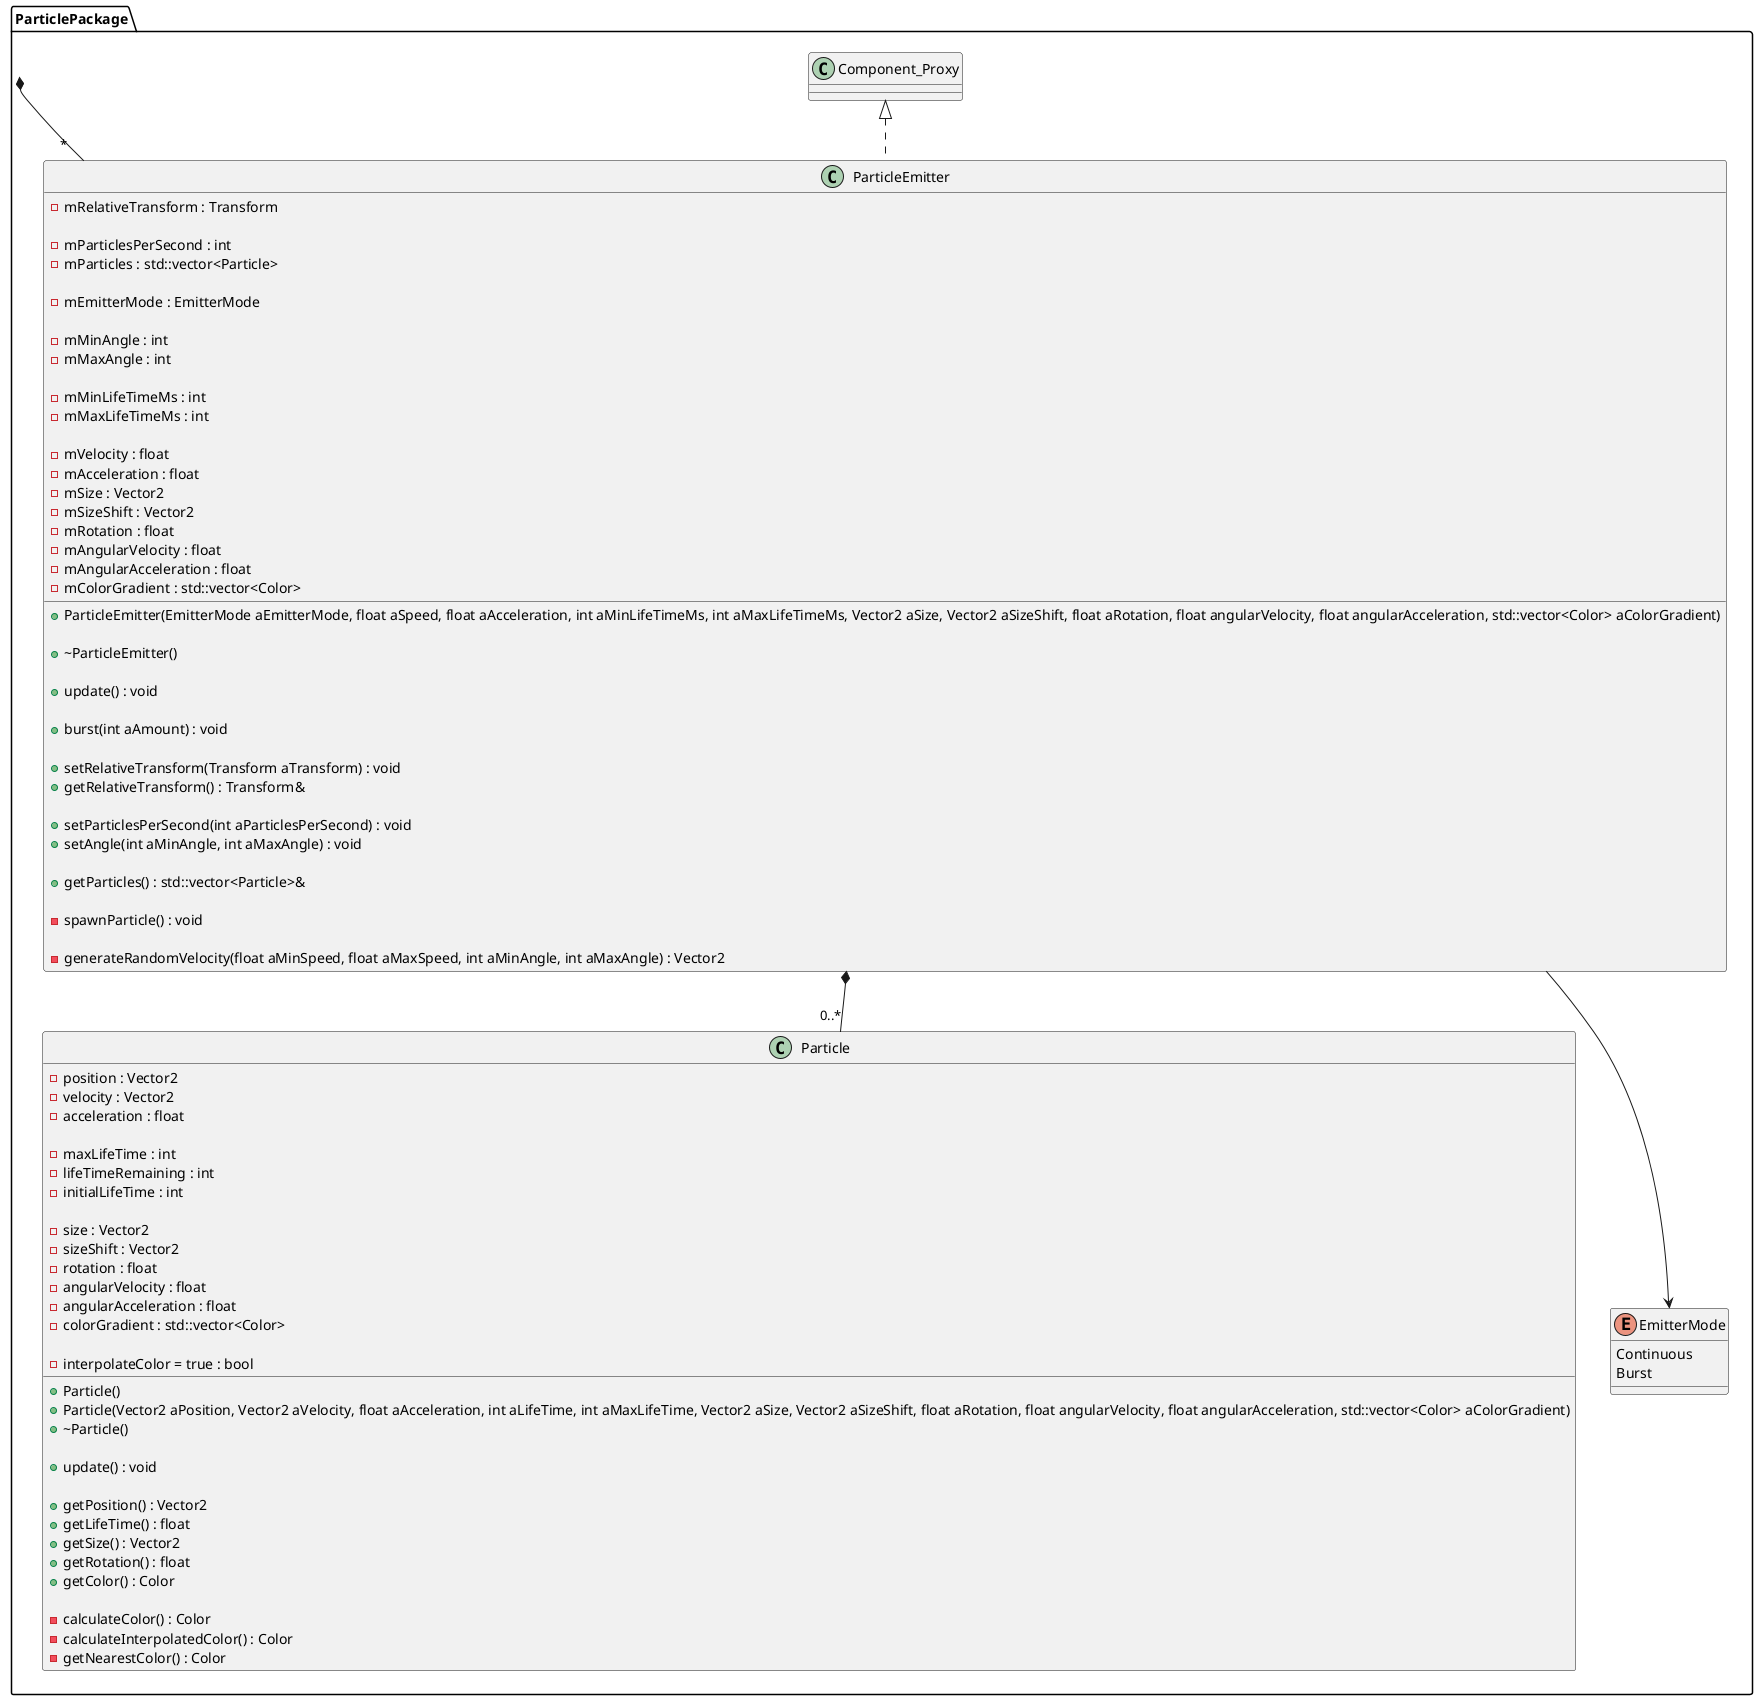 @startuml particleEmitterPackageClassDiagram

package ParticlePackage{
class Particle {
    + Particle()
    + Particle(Vector2 aPosition, Vector2 aVelocity, float aAcceleration, int aLifeTime, int aMaxLifeTime, Vector2 aSize, Vector2 aSizeShift, float aRotation, float angularVelocity, float angularAcceleration, std::vector<Color> aColorGradient)
    + ~Particle() 

    + update() : void 

    + getPosition() : Vector2 
    + getLifeTime() : float 
    + getSize() : Vector2 
    + getRotation() : float 
    + getColor() : Color 

    - calculateColor() : Color 
    - calculateInterpolatedColor() : Color 
    - getNearestColor() : Color 

    - position : Vector2 
    - velocity : Vector2 
    - acceleration : float 

    - maxLifeTime : int 
    - lifeTimeRemaining : int 
    - initialLifeTime : int 

    - size : Vector2 
    - sizeShift : Vector2 
    - rotation : float 
    - angularVelocity : float 
    - angularAcceleration : float 
    - colorGradient : std::vector<Color> 

    - interpolateColor = true : bool 
}

enum EmitterMode {
    Continuous
    Burst
}

class Component_Proxy{}

class ParticleEmitter implements Component_Proxy{
    + ParticleEmitter(EmitterMode aEmitterMode, float aSpeed, float aAcceleration, int aMinLifeTimeMs, int aMaxLifeTimeMs, Vector2 aSize, Vector2 aSizeShift, float aRotation, float angularVelocity, float angularAcceleration, std::vector<Color> aColorGradient)

    + ~ParticleEmitter()

    + update() : void

    + burst(int aAmount) : void

    + setRelativeTransform(Transform aTransform) : void
    + getRelativeTransform() : Transform& 

    + setParticlesPerSecond(int aParticlesPerSecond) : void 
    + setAngle(int aMinAngle, int aMaxAngle) : void 

    + getParticles() : std::vector<Particle>& 

    - spawnParticle() : void 

    - generateRandomVelocity(float aMinSpeed, float aMaxSpeed, int aMinAngle, int aMaxAngle) : Vector2 

    - mRelativeTransform : Transform 

    - mParticlesPerSecond : int 
    - mParticles : std::vector<Particle> 

    - mEmitterMode : EmitterMode 

    - mMinAngle : int 
    - mMaxAngle : int 

    - mMinLifeTimeMs : int 
    - mMaxLifeTimeMs : int 

    - mVelocity : float 
    - mAcceleration : float 
    - mSize : Vector2 
    - mSizeShift : Vector2 
    - mRotation : float 
    - mAngularVelocity : float 
    - mAngularAcceleration : float 
    - mColorGradient : std::vector<Color> 
}

ParticleEmitter *-- "0..*" Particle
ParticleEmitter --> EmitterMode

}

ParticlePackage *-- "*" ParticleEmitter

@enduml
